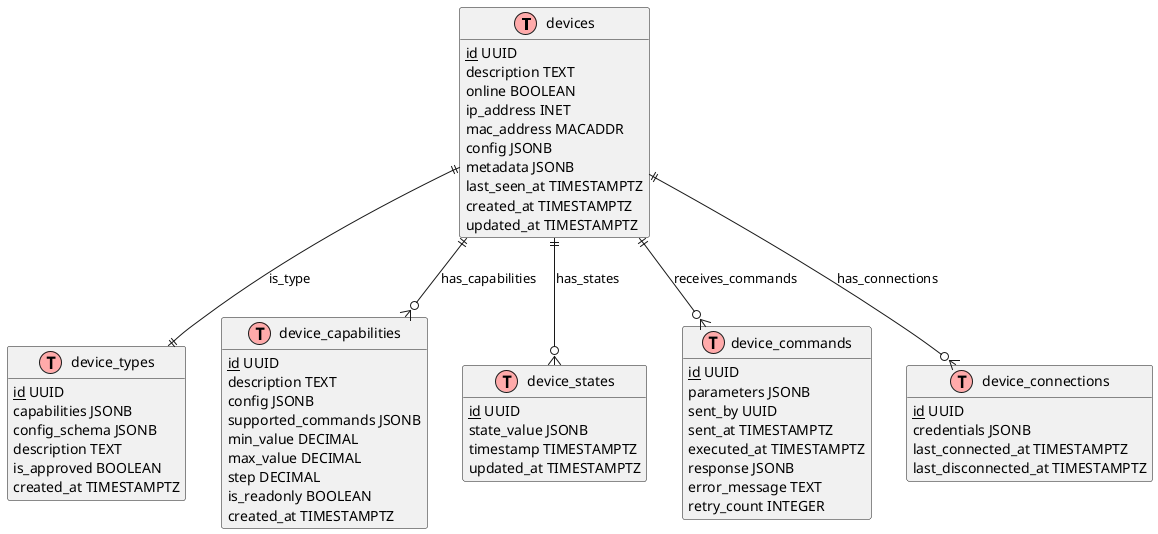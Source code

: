 @startuml DeviceService_ERD
!define table(x) class x << (T,#FFAAAA) >>
!define primary_key(x) <u>x</u>

hide methods
hide stereotypes

table(devices) {
  primary_key(id) UUID
  foreign_key(house_id) UUID
  foreign_key(device_type_id) UUID
  foreign_key(partner_id) UUID
  name VARCHAR(255)
  description TEXT
  serial_number VARCHAR(255)
  partner_device_id VARCHAR(255)
  status VARCHAR(20)
  online BOOLEAN
  firmware_version VARCHAR(50)
  ip_address INET
  mac_address MACADDR
  location VARCHAR(100)
  config JSONB
  metadata JSONB
  last_seen_at TIMESTAMPTZ
  created_at TIMESTAMPTZ
  updated_at TIMESTAMPTZ
}

table(device_types) {
  primary_key(id) UUID
  name VARCHAR(100)
  category VARCHAR(50)
  subcategory VARCHAR(50)
  manufacturer VARCHAR(100)
  model VARCHAR(100)
  capabilities JSONB
  config_schema JSONB
  icon VARCHAR(50)
  description TEXT
  is_approved BOOLEAN
  created_at TIMESTAMPTZ
}

table(device_capabilities) {
  primary_key(id) UUID
  foreign_key(device_id) UUID
  capability_type VARCHAR(50)
  capability_name VARCHAR(100)
  description TEXT
  config JSONB
  supported_commands JSONB
  min_value DECIMAL
  max_value DECIMAL
  step DECIMAL
  unit VARCHAR(20)
  is_readonly BOOLEAN
  created_at TIMESTAMPTZ
}

table(device_states) {
  primary_key(id) UUID
  foreign_key(device_id) UUID
  state_type VARCHAR(50)
  state_value JSONB
  source VARCHAR(50)
  timestamp TIMESTAMPTZ
  updated_at TIMESTAMPTZ
}

table(device_commands) {
  primary_key(id) UUID
  foreign_key(device_id) UUID
  command VARCHAR(100)
  parameters JSONB
  status VARCHAR(20)
  sent_by UUID
  sent_at TIMESTAMPTZ
  executed_at TIMESTAMPTZ
  response JSONB
  error_message TEXT
  retry_count INTEGER
}

table(device_connections) {
  primary_key(id) UUID
  foreign_key(device_id) UUID
  connection_type VARCHAR(20)
  protocol VARCHAR(20)
  endpoint VARCHAR(255)
  credentials JSONB
  status VARCHAR(20)
  last_connected_at TIMESTAMPTZ
  last_disconnected_at TIMESTAMPTZ
}

' Relationships
devices ||--|| device_types : "is_type"
devices ||--o{ device_capabilities : "has_capabilities"
devices ||--o{ device_states : "has_states"
devices ||--o{ device_commands : "receives_commands"
devices ||--o{ device_connections : "has_connections"

@enduml